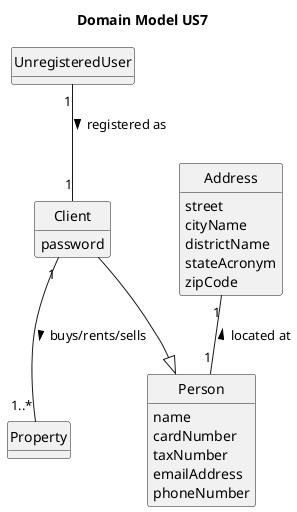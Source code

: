 @startuml
skinparam monochrome true
skinparam packageStyle rectangle
skinparam shadowing false

skinparam classAttributeIconSize 0

hide circle
hide methods

title Domain Model US7

class UnregisteredUser

class Person{
    name
    cardNumber
    taxNumber
    emailAddress
    phoneNumber
}

class Property

class Client {
    password
}

class Address{
    street
    cityName
    districtName
    stateAcronym
    zipCode
}

UnregisteredUser "1" -- "1" Client: registered as >

Client "1" -- "1..*" Property: buys/rents/sells >

Address "1" -- "1" Person : located at <

Client --|> Person

@enduml
